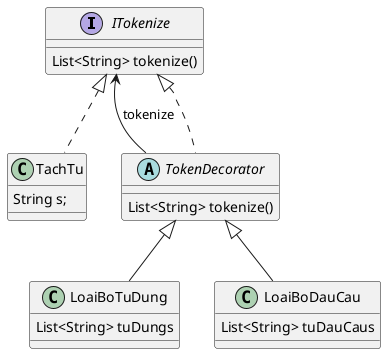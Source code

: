 @startuml
'https://plantuml.com/class-diagram

interface ITokenize{
    List<String> tokenize()
}

class TachTu{
    String s;
}

abstract TokenDecorator{
    List<String> tokenize()
}

class LoaiBoTuDung{
    List<String> tuDungs
}

class LoaiBoDauCau{
    List<String> tuDauCaus
}

ITokenize <-- TokenDecorator: tokenize
ITokenize <|.. TachTu
ITokenize <|.. TokenDecorator
TokenDecorator <|-- LoaiBoDauCau
TokenDecorator <|-- LoaiBoTuDung

@enduml